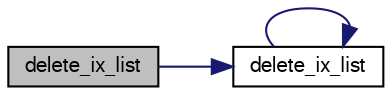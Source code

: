 digraph "delete_ix_list"
{
  bgcolor="transparent";
  edge [fontname="FreeSans",fontsize="10",labelfontname="FreeSans",labelfontsize="10"];
  node [fontname="FreeSans",fontsize="10",shape=record];
  rankdir="LR";
  Node1 [label="delete_ix_list",height=0.2,width=0.4,color="black", fillcolor="grey75", style="filled" fontcolor="black"];
  Node1 -> Node2 [color="midnightblue",fontsize="10",style="solid",fontname="FreeSans"];
  Node2 [label="delete_ix_list",height=0.2,width=0.4,color="black",URL="$list_8c.html#ab6bbb120c5cadcfc622442b52cae3e61"];
  Node2 -> Node2 [color="midnightblue",fontsize="10",style="solid",fontname="FreeSans"];
}
